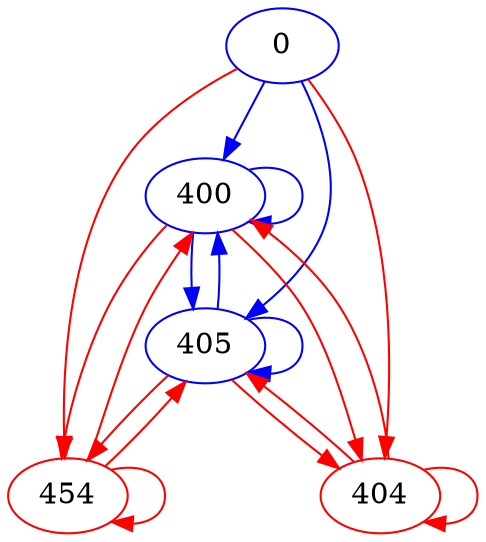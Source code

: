 digraph g {
	node [color=black];
	edge [color=black];
	0	[color=blue];
	400	[color=blue];
	0 -> 400	[key=new_edge,
		color=blue];
	405	[color=blue];
	0 -> 405	[key=new_edge,
		color=blue];
	454	[color=red];
	0 -> 454	[key=new_edge,
		color=red];
	404	[color=red];
	0 -> 404	[key=new_edge,
		color=red];
	400 -> 400	[key=new_edge,
		color=blue];
	400 -> 405	[key=new_edge,
		color=blue];
	400 -> 454	[key=new_edge,
		color=red];
	400 -> 404	[key=new_edge,
		color=red];
	405 -> 400	[key=new_edge,
		color=blue];
	405 -> 405	[key=new_edge,
		color=blue];
	405 -> 454	[key=new_edge,
		color=red];
	405 -> 404	[key=new_edge,
		color=red];
	454 -> 400	[key=new_edge,
		color=red];
	454 -> 405	[key=new_edge,
		color=red];
	454 -> 454	[key=new_edge,
		color=red];
	404 -> 400	[key=new_edge,
		color=red];
	404 -> 405	[key=new_edge,
		color=red];
	404 -> 404	[key=new_edge,
		color=red];
}
